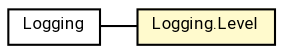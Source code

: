 #!/usr/local/bin/dot
#
# Class diagram 
# Generated by UMLGraph version R5_7_2-60-g0e99a6 (http://www.spinellis.gr/umlgraph/)
#

digraph G {
	graph [fontnames="svg"]
	edge [fontname="Roboto",fontsize=7,labelfontname="Roboto",labelfontsize=7,color="black"];
	node [fontname="Roboto",fontcolor="black",fontsize=8,shape=plaintext,margin=0,width=0,height=0];
	nodesep=0.15;
	ranksep=0.25;
	rankdir=LR;
	// de.lmu.ifi.dbs.elki.logging.Logging
	c6604574 [label=<<table title="de.lmu.ifi.dbs.elki.logging.Logging" border="0" cellborder="1" cellspacing="0" cellpadding="2" href="Logging.html" target="_parent">
		<tr><td><table border="0" cellspacing="0" cellpadding="1">
		<tr><td align="center" balign="center"> <font face="Roboto">Logging</font> </td></tr>
		</table></td></tr>
		</table>>, URL="Logging.html"];
	// de.lmu.ifi.dbs.elki.logging.Logging.Level
	c6604575 [label=<<table title="de.lmu.ifi.dbs.elki.logging.Logging.Level" border="0" cellborder="1" cellspacing="0" cellpadding="2" bgcolor="lemonChiffon" href="Logging.Level.html" target="_parent">
		<tr><td><table border="0" cellspacing="0" cellpadding="1">
		<tr><td align="center" balign="center"> <font face="Roboto">Logging.Level</font> </td></tr>
		</table></td></tr>
		</table>>, URL="Logging.Level.html"];
	// de.lmu.ifi.dbs.elki.logging.Logging assoc de.lmu.ifi.dbs.elki.logging.Logging.Level
	c6604574 -> c6604575 [arrowhead=none,weight=2];
}


